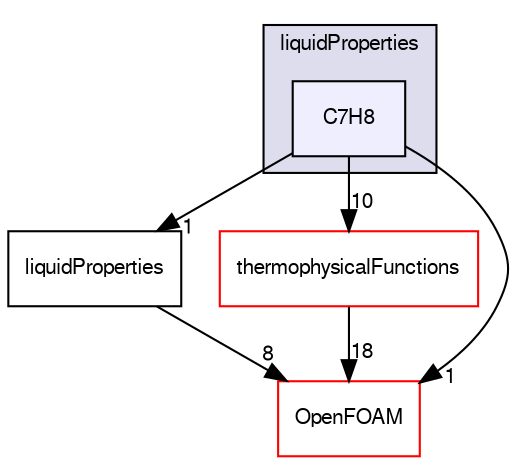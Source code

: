 digraph "src/thermophysicalModels/properties/liquidProperties/C7H8" {
  bgcolor=transparent;
  compound=true
  node [ fontsize="10", fontname="FreeSans"];
  edge [ labelfontsize="10", labelfontname="FreeSans"];
  subgraph clusterdir_bfc4847ad5382b13ef47be8e41a5ff58 {
    graph [ bgcolor="#ddddee", pencolor="black", label="liquidProperties" fontname="FreeSans", fontsize="10", URL="dir_bfc4847ad5382b13ef47be8e41a5ff58.html"]
  dir_cd17fbdceb4008987073d2a2bbaba0e5 [shape=box, label="C7H8", style="filled", fillcolor="#eeeeff", pencolor="black", URL="dir_cd17fbdceb4008987073d2a2bbaba0e5.html"];
  }
  dir_f264eb281aea58a95d7000fded14adc7 [shape=box label="liquidProperties" URL="dir_f264eb281aea58a95d7000fded14adc7.html"];
  dir_05d20c15c5fbf8a8f07c4f897848dece [shape=box label="thermophysicalFunctions" color="red" URL="dir_05d20c15c5fbf8a8f07c4f897848dece.html"];
  dir_c5473ff19b20e6ec4dfe5c310b3778a8 [shape=box label="OpenFOAM" color="red" URL="dir_c5473ff19b20e6ec4dfe5c310b3778a8.html"];
  dir_f264eb281aea58a95d7000fded14adc7->dir_c5473ff19b20e6ec4dfe5c310b3778a8 [headlabel="8", labeldistance=1.5 headhref="dir_002590_001706.html"];
  dir_05d20c15c5fbf8a8f07c4f897848dece->dir_c5473ff19b20e6ec4dfe5c310b3778a8 [headlabel="18", labeldistance=1.5 headhref="dir_002730_001706.html"];
  dir_cd17fbdceb4008987073d2a2bbaba0e5->dir_f264eb281aea58a95d7000fded14adc7 [headlabel="1", labeldistance=1.5 headhref="dir_002580_002590.html"];
  dir_cd17fbdceb4008987073d2a2bbaba0e5->dir_05d20c15c5fbf8a8f07c4f897848dece [headlabel="10", labeldistance=1.5 headhref="dir_002580_002730.html"];
  dir_cd17fbdceb4008987073d2a2bbaba0e5->dir_c5473ff19b20e6ec4dfe5c310b3778a8 [headlabel="1", labeldistance=1.5 headhref="dir_002580_001706.html"];
}
